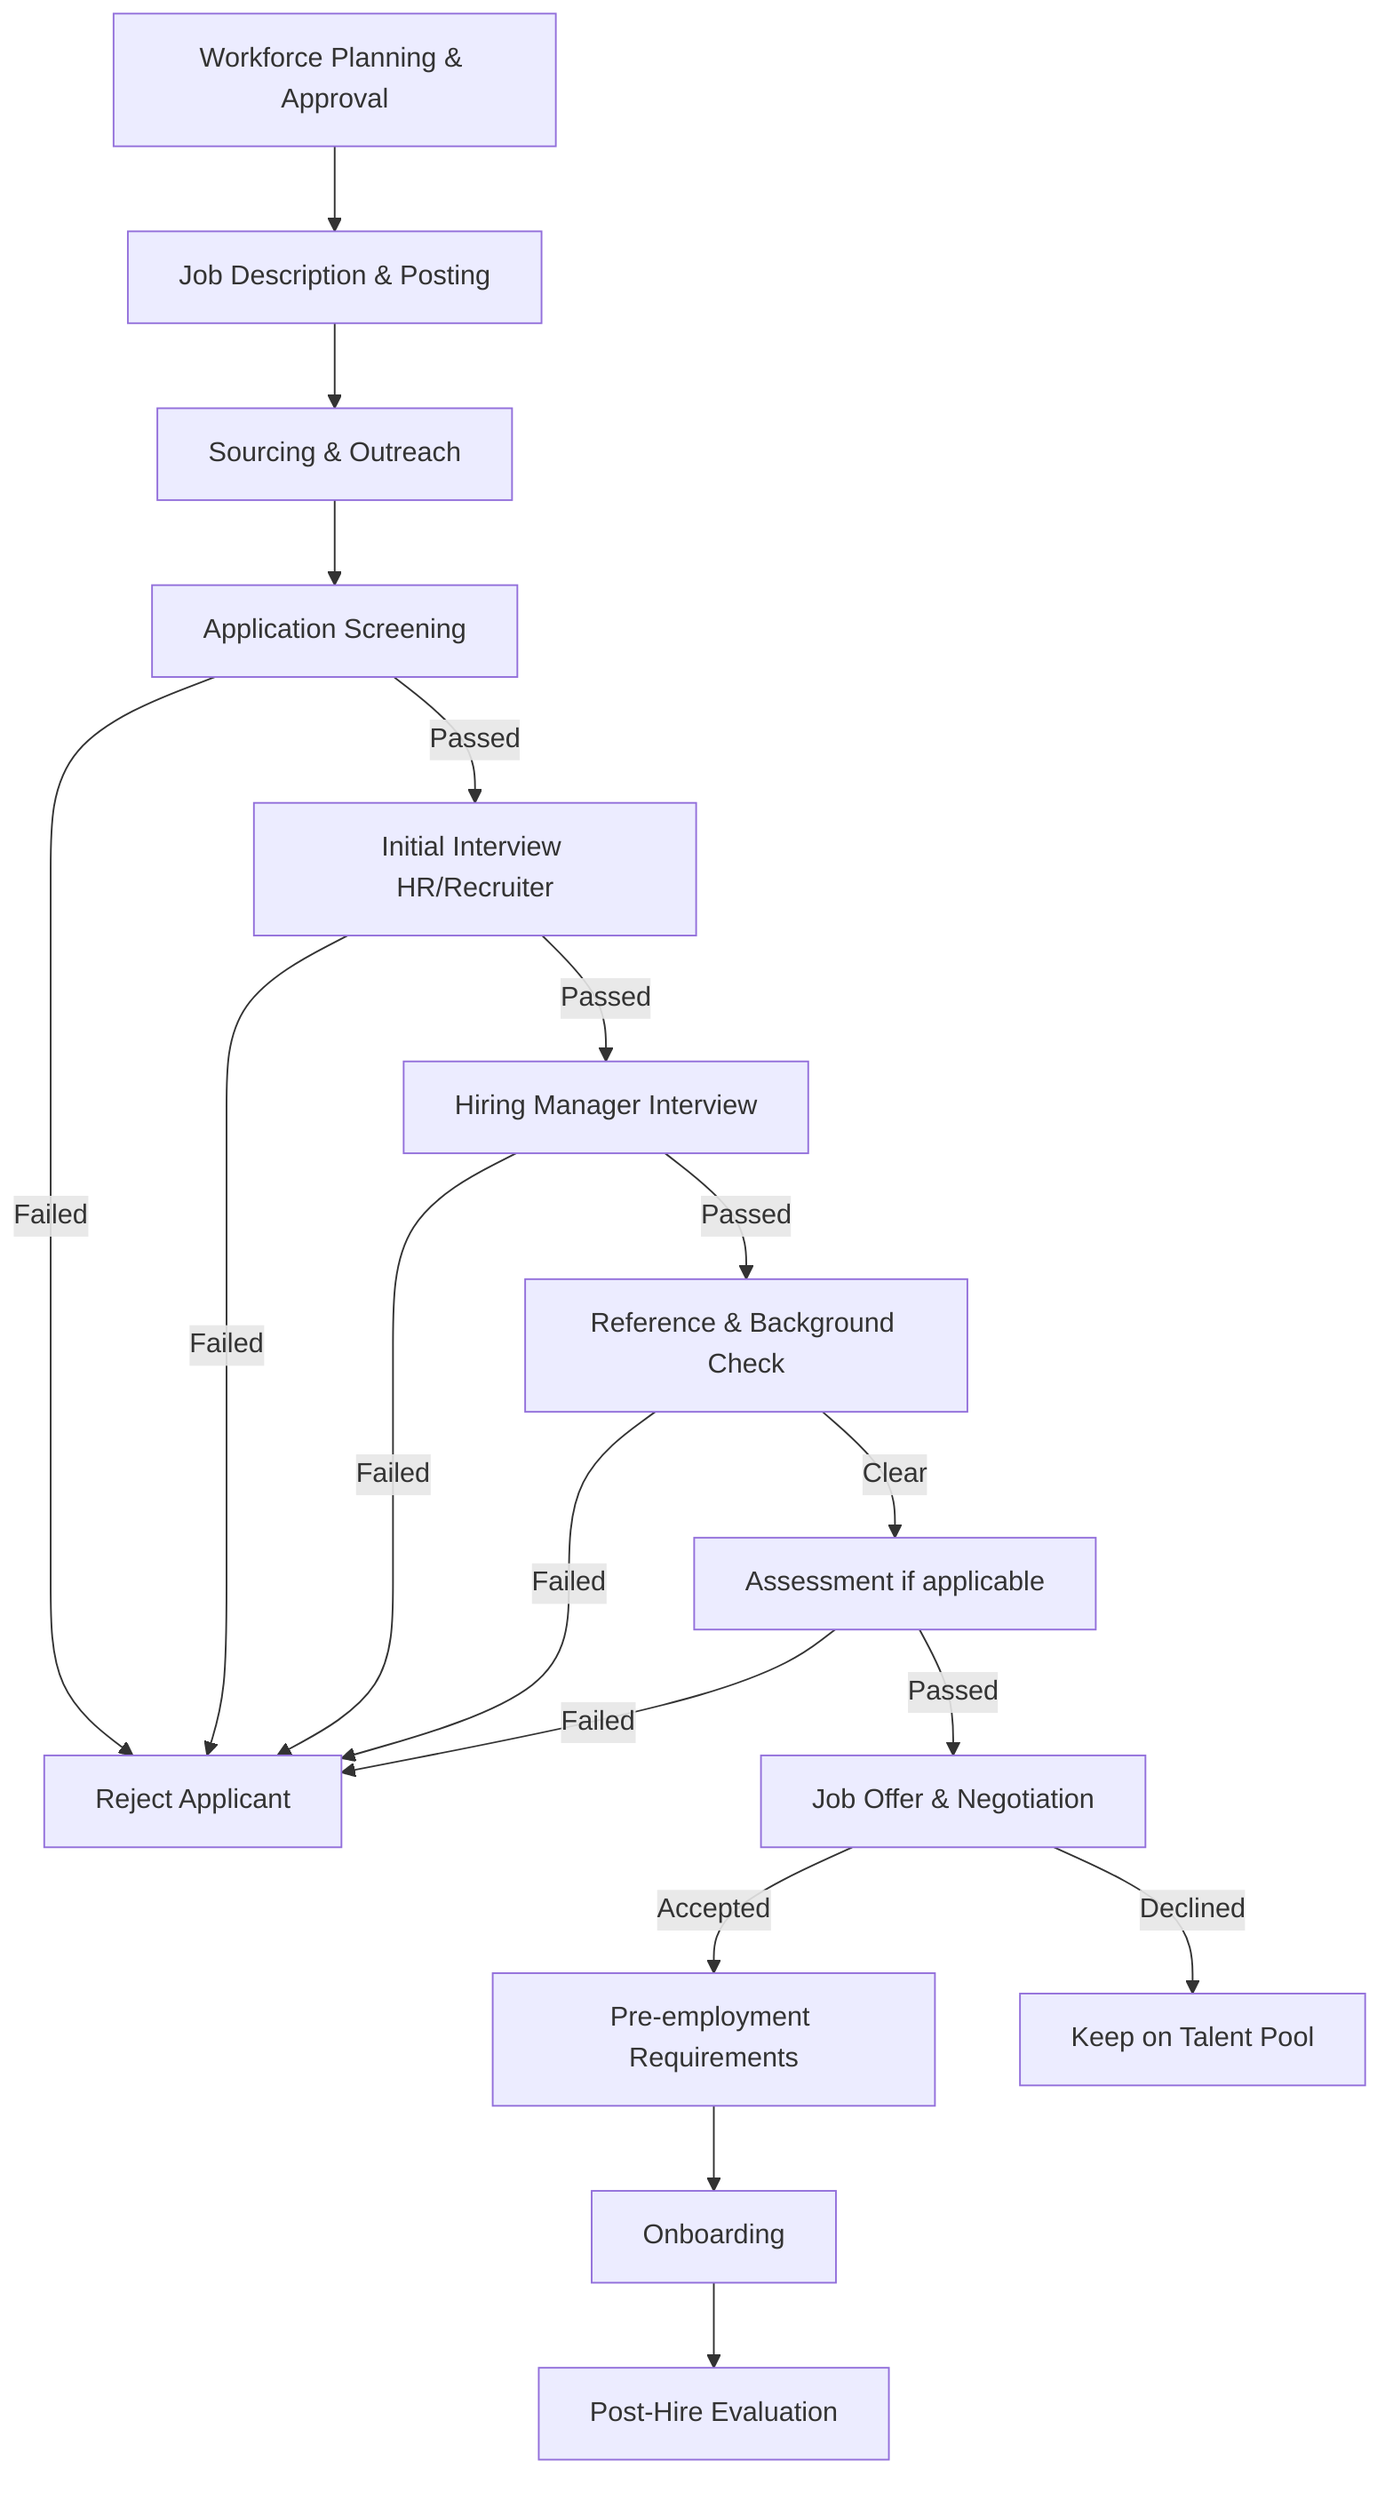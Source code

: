 flowchart TD
    A[Workforce Planning & Approval] --> B[Job Description & Posting]
    B --> C[Sourcing & Outreach]
    C --> D[Application Screening]
    D -->|Passed| E[Initial Interview HR/Recruiter]
    D -->|Failed| Z1[Reject Applicant]
    E -->|Passed| F[Hiring Manager Interview]
    E -->|Failed| Z1
    F -->|Passed| G[Reference & Background Check]
    F -->|Failed| Z1
    G -->|Clear| H[Assessment if applicable]
    G -->|Failed| Z1
    H -->|Passed| I[Job Offer & Negotiation]
    H -->|Failed| Z1
    I -->|Accepted| J[Pre-employment Requirements]
    I -->|Declined| Z2[Keep on Talent Pool]
    J --> K[Onboarding]
    K --> L[Post-Hire Evaluation]